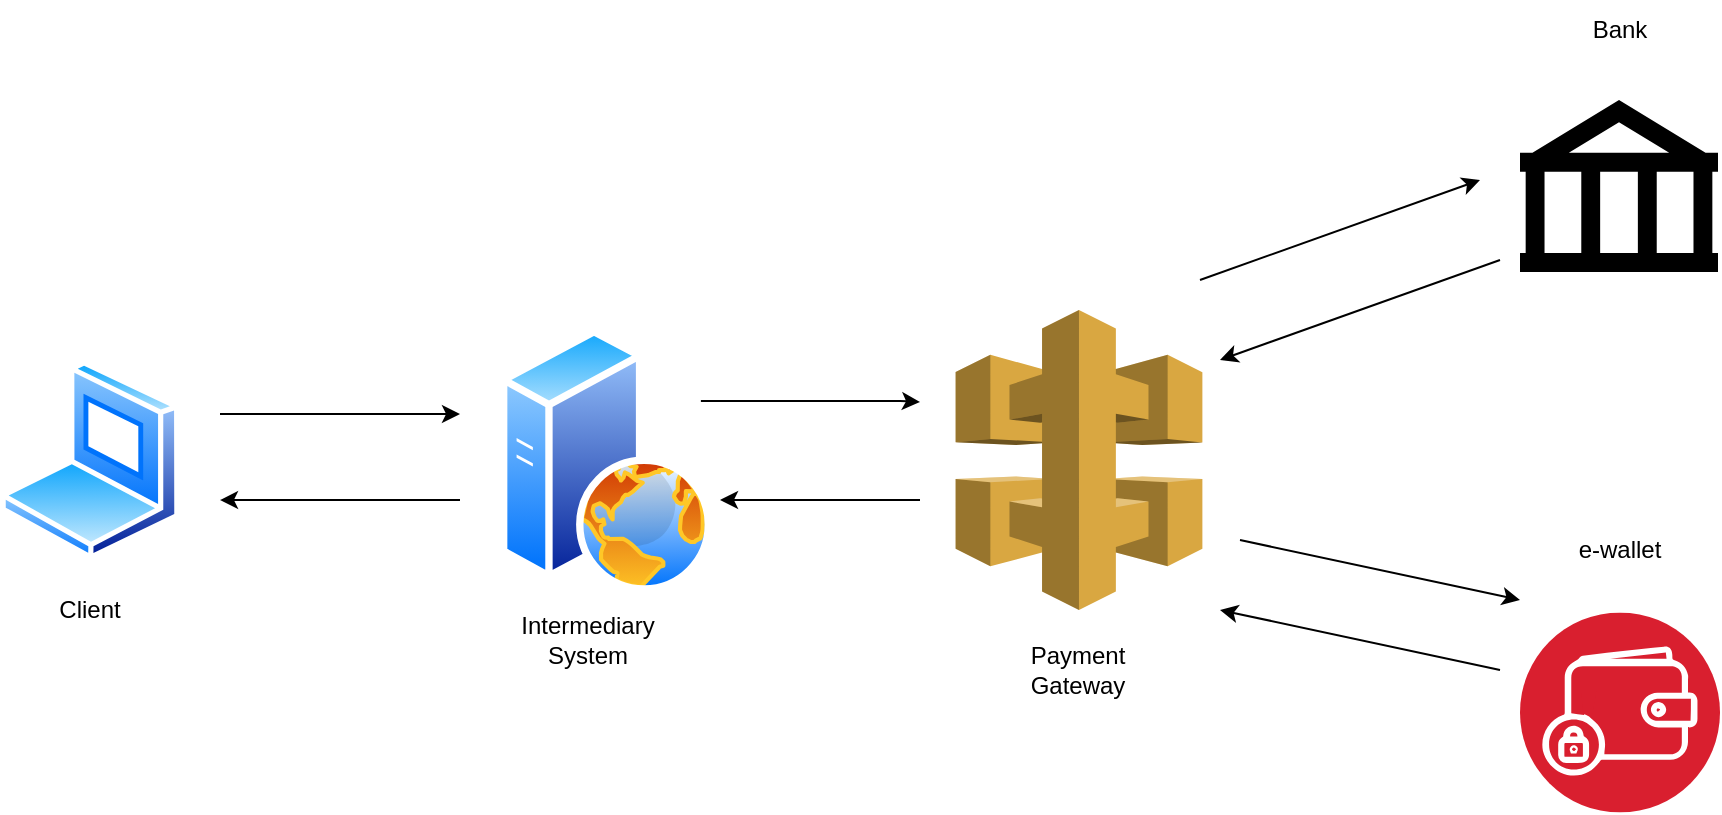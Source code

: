 <mxfile version="23.1.5" type="github">
  <diagram name="Halaman-1" id="dGs4Clej9PPigDJ_YoBb">
    <mxGraphModel dx="1221" dy="725" grid="1" gridSize="10" guides="1" tooltips="1" connect="1" arrows="1" fold="1" page="1" pageScale="1" pageWidth="827" pageHeight="1169" math="0" shadow="0">
      <root>
        <mxCell id="0" />
        <mxCell id="1" parent="0" />
        <mxCell id="l5KLWoDonwK4JVmG3Rjt-6" style="edgeStyle=orthogonalEdgeStyle;rounded=0;orthogonalLoop=1;jettySize=auto;html=1;" parent="1" edge="1">
          <mxGeometry relative="1" as="geometry">
            <mxPoint x="200" y="517" as="sourcePoint" />
            <mxPoint x="320" y="517" as="targetPoint" />
            <Array as="points">
              <mxPoint x="210" y="517" />
              <mxPoint x="210" y="517" />
            </Array>
          </mxGeometry>
        </mxCell>
        <mxCell id="l5KLWoDonwK4JVmG3Rjt-1" value="" style="image;aspect=fixed;perimeter=ellipsePerimeter;html=1;align=center;shadow=0;dashed=0;spacingTop=3;image=img/lib/active_directory/laptop_client.svg;" parent="1" vertex="1">
          <mxGeometry x="90" y="490" width="90" height="100" as="geometry" />
        </mxCell>
        <mxCell id="l5KLWoDonwK4JVmG3Rjt-7" style="edgeStyle=orthogonalEdgeStyle;rounded=0;orthogonalLoop=1;jettySize=auto;html=1;exitX=1;exitY=0.25;exitDx=0;exitDy=0;" parent="1" source="l5KLWoDonwK4JVmG3Rjt-2" edge="1">
          <mxGeometry relative="1" as="geometry">
            <mxPoint x="550" y="511" as="targetPoint" />
            <Array as="points">
              <mxPoint x="540" y="511" />
              <mxPoint x="540" y="511" />
            </Array>
          </mxGeometry>
        </mxCell>
        <mxCell id="l5KLWoDonwK4JVmG3Rjt-2" value="" style="image;aspect=fixed;perimeter=ellipsePerimeter;html=1;align=center;shadow=0;dashed=0;spacingTop=3;image=img/lib/active_directory/web_server.svg;" parent="1" vertex="1">
          <mxGeometry x="340" y="473.75" width="106" height="132.5" as="geometry" />
        </mxCell>
        <mxCell id="l5KLWoDonwK4JVmG3Rjt-3" value="" style="outlineConnect=0;dashed=0;verticalLabelPosition=bottom;verticalAlign=top;align=center;html=1;shape=mxgraph.aws3.api_gateway;fillColor=#D9A741;gradientColor=none;" parent="1" vertex="1">
          <mxGeometry x="567.8" y="465" width="123.39" height="150" as="geometry" />
        </mxCell>
        <mxCell id="l5KLWoDonwK4JVmG3Rjt-10" style="edgeStyle=orthogonalEdgeStyle;rounded=0;orthogonalLoop=1;jettySize=auto;html=1;endArrow=none;endFill=0;startArrow=classic;startFill=1;" parent="1" edge="1">
          <mxGeometry relative="1" as="geometry">
            <mxPoint x="450" y="560" as="sourcePoint" />
            <mxPoint x="550" y="560" as="targetPoint" />
            <Array as="points">
              <mxPoint x="540" y="560" />
              <mxPoint x="540" y="560" />
            </Array>
          </mxGeometry>
        </mxCell>
        <mxCell id="l5KLWoDonwK4JVmG3Rjt-11" style="edgeStyle=orthogonalEdgeStyle;rounded=0;orthogonalLoop=1;jettySize=auto;html=1;endArrow=none;endFill=0;startArrow=classic;startFill=1;" parent="1" edge="1">
          <mxGeometry relative="1" as="geometry">
            <mxPoint x="200" y="560.03" as="sourcePoint" />
            <mxPoint x="320" y="560.03" as="targetPoint" />
            <Array as="points">
              <mxPoint x="210" y="560.03" />
              <mxPoint x="210" y="560.03" />
            </Array>
          </mxGeometry>
        </mxCell>
        <mxCell id="l5KLWoDonwK4JVmG3Rjt-13" value="Client" style="text;html=1;align=center;verticalAlign=middle;whiteSpace=wrap;rounded=0;" parent="1" vertex="1">
          <mxGeometry x="105" y="600" width="60" height="30" as="geometry" />
        </mxCell>
        <mxCell id="l5KLWoDonwK4JVmG3Rjt-14" value="Intermediary System" style="text;html=1;align=center;verticalAlign=middle;whiteSpace=wrap;rounded=0;" parent="1" vertex="1">
          <mxGeometry x="354" y="615" width="60" height="30" as="geometry" />
        </mxCell>
        <mxCell id="l5KLWoDonwK4JVmG3Rjt-15" value="Payment Gateway" style="text;html=1;align=center;verticalAlign=middle;whiteSpace=wrap;rounded=0;" parent="1" vertex="1">
          <mxGeometry x="599.49" y="630" width="60" height="30" as="geometry" />
        </mxCell>
        <mxCell id="Asl8gRFtfQNox5waoNIM-3" value="" style="group" vertex="1" connectable="0" parent="1">
          <mxGeometry x="850" y="570" width="100" height="146.25" as="geometry" />
        </mxCell>
        <mxCell id="Asl8gRFtfQNox5waoNIM-1" value="" style="image;aspect=fixed;perimeter=ellipsePerimeter;html=1;align=center;shadow=0;dashed=0;fontColor=#4277BB;labelBackgroundColor=default;fontSize=12;spacingTop=3;image=img/lib/ibm/blockchain/wallet.svg;" vertex="1" parent="Asl8gRFtfQNox5waoNIM-3">
          <mxGeometry y="46.25" width="100" height="100" as="geometry" />
        </mxCell>
        <mxCell id="Asl8gRFtfQNox5waoNIM-2" value="e-wallet" style="text;html=1;align=center;verticalAlign=middle;whiteSpace=wrap;rounded=0;" vertex="1" parent="Asl8gRFtfQNox5waoNIM-3">
          <mxGeometry x="20" width="60" height="30" as="geometry" />
        </mxCell>
        <mxCell id="Asl8gRFtfQNox5waoNIM-4" value="" style="group" vertex="1" connectable="0" parent="1">
          <mxGeometry x="850" y="310" width="99" height="136" as="geometry" />
        </mxCell>
        <mxCell id="l5KLWoDonwK4JVmG3Rjt-5" value="" style="shape=mxgraph.signs.travel.bank;html=1;pointerEvents=1;fillColor=#000000;strokeColor=none;verticalLabelPosition=bottom;verticalAlign=top;align=center;" parent="Asl8gRFtfQNox5waoNIM-4" vertex="1">
          <mxGeometry y="50" width="99" height="86" as="geometry" />
        </mxCell>
        <mxCell id="l5KLWoDonwK4JVmG3Rjt-16" value="Bank" style="text;html=1;align=center;verticalAlign=middle;whiteSpace=wrap;rounded=0;" parent="Asl8gRFtfQNox5waoNIM-4" vertex="1">
          <mxGeometry x="19.5" width="60" height="30" as="geometry" />
        </mxCell>
        <mxCell id="Asl8gRFtfQNox5waoNIM-5" value="" style="endArrow=classic;html=1;rounded=0;" edge="1" parent="1">
          <mxGeometry width="50" height="50" relative="1" as="geometry">
            <mxPoint x="690" y="450" as="sourcePoint" />
            <mxPoint x="830" y="400" as="targetPoint" />
          </mxGeometry>
        </mxCell>
        <mxCell id="Asl8gRFtfQNox5waoNIM-6" value="" style="endArrow=none;html=1;rounded=0;startArrow=classic;startFill=1;endFill=0;" edge="1" parent="1">
          <mxGeometry width="50" height="50" relative="1" as="geometry">
            <mxPoint x="700" y="490" as="sourcePoint" />
            <mxPoint x="840" y="440" as="targetPoint" />
          </mxGeometry>
        </mxCell>
        <mxCell id="Asl8gRFtfQNox5waoNIM-7" value="" style="endArrow=classic;html=1;rounded=0;" edge="1" parent="1">
          <mxGeometry width="50" height="50" relative="1" as="geometry">
            <mxPoint x="710" y="580" as="sourcePoint" />
            <mxPoint x="850" y="610" as="targetPoint" />
          </mxGeometry>
        </mxCell>
        <mxCell id="Asl8gRFtfQNox5waoNIM-8" value="" style="endArrow=none;html=1;rounded=0;startArrow=classic;startFill=1;endFill=0;" edge="1" parent="1">
          <mxGeometry width="50" height="50" relative="1" as="geometry">
            <mxPoint x="700" y="615" as="sourcePoint" />
            <mxPoint x="840" y="645" as="targetPoint" />
          </mxGeometry>
        </mxCell>
      </root>
    </mxGraphModel>
  </diagram>
</mxfile>
